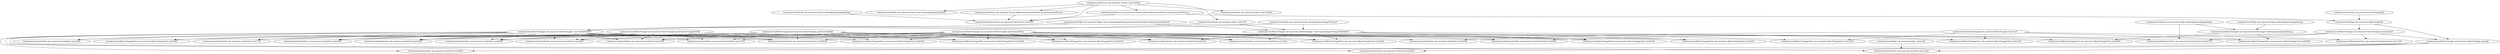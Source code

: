 digraph MoreTriangle {
	"Lnet/mooctest/Node net.mooctest.Node.<init>()V" -> "Lnet/mooctest/MoreTriangle net.mooctest.MoreTriangle.<init>(DDDDDD)V";
	"Lnet/mooctest/Node net.mooctest.Node.<init>()V" -> "Lnet/mooctest/MoreTriangle net.mooctest.MoreTriangle.<init>(Ljava/lang/String;DDDDDD)V";
	"Lnet/mooctest/Vector net.mooctest.Vector.sub(Lnet/mooctest/Vector;)Lnet/mooctest/Vector;" -> "Lnet/mooctest/Edge net.mooctest.Edge.length()D";
	"Lnet/mooctest/Vector net.mooctest.Vector.sub(Lnet/mooctest/Vector;)Lnet/mooctest/Vector;" -> "Lnet/mooctest/VectorTest net.mooctest.VectorTest.test29()V";
	"Lnet/mooctest/MoreTriangle net.mooctest.MoreTriangle.pointInsideTriangle(DD)Z" -> "Lnet/mooctest/InsideTest net.mooctest.InsideTest.test20()V";
	"Lnet/mooctest/MoreTriangle net.mooctest.MoreTriangle.pointInsideTriangle(DD)Z" -> "Lnet/mooctest/InsideTest net.mooctest.InsideTest.test19()V";
	"Lnet/mooctest/MoreTriangle net.mooctest.MoreTriangle.pointInsideTriangle(DD)Z" -> "Lnet/mooctest/InsideTest net.mooctest.InsideTest.test21()V";
	"Lnet/mooctest/MoreTriangle net.mooctest.MoreTriangle.pointInsideTriangle(DD)Z" -> "Lnet/mooctest/InsideTest net.mooctest.InsideTest.test10()V";
	"Lnet/mooctest/MoreTriangle net.mooctest.MoreTriangle.pointInsideTriangle(DD)Z" -> "Lnet/mooctest/InsideTest net.mooctest.InsideTest.test000()V";
	"Lnet/mooctest/MoreTriangle net.mooctest.MoreTriangle.pointInsideTriangle(DD)Z" -> "Lnet/mooctest/InsideTest net.mooctest.InsideTest.test01()V";
	"Lnet/mooctest/MoreTriangle net.mooctest.MoreTriangle.pointInsideTriangle(DD)Z" -> "Lnet/mooctest/InsideTest net.mooctest.InsideTest.test14()V";
	"Lnet/mooctest/MoreTriangle net.mooctest.MoreTriangle.pointInsideTriangle(DD)Z" -> "Lnet/mooctest/InsideTest net.mooctest.InsideTest.test16()V";
	"Lnet/mooctest/MoreTriangle net.mooctest.MoreTriangle.pointInsideTriangle(DD)Z" -> "Lnet/mooctest/InsideTest net.mooctest.InsideTest.test22()V";
	"Lnet/mooctest/MoreTriangle net.mooctest.MoreTriangle.pointInsideTriangle(DD)Z" -> "Lnet/mooctest/InsideTest net.mooctest.InsideTest.test15()V";
	"Lnet/mooctest/MoreTriangle net.mooctest.MoreTriangle.pointInsideTriangle(DD)Z" -> "Lnet/mooctest/InsideTest net.mooctest.InsideTest.test17()V";
	"Lnet/mooctest/MoreTriangle net.mooctest.MoreTriangle.pointInsideTriangle(DD)Z" -> "Lnet/mooctest/InsideTest net.mooctest.InsideTest.test18()V";
	"Lnet/mooctest/MoreTriangle net.mooctest.MoreTriangle.<init>(Ljava/lang/String;DDDDDD)V" -> "Lnet/mooctest/MoreTriangleTest net.mooctest.MoreTriangleTest.test28()V";
	"Lnet/mooctest/MoreTriangle net.mooctest.MoreTriangle.<init>(Ljava/lang/String;DDDDDD)V" -> "Lnet/mooctest/MoreTriangleTest net.mooctest.MoreTriangleTest.test02()V";
	"Lnet/mooctest/MoreTriangle net.mooctest.MoreTriangle.<init>(Ljava/lang/String;DDDDDD)V" -> "Lnet/mooctest/MoreTriangleTest net.mooctest.MoreTriangleTest.test06()V";
	"Lnet/mooctest/MoreTriangle net.mooctest.MoreTriangle.<init>(Ljava/lang/String;DDDDDD)V" -> "Lnet/mooctest/InsideTest net.mooctest.InsideTest.test01()V";
	"Lnet/mooctest/MoreTriangle net.mooctest.MoreTriangle.<init>(Ljava/lang/String;DDDDDD)V" -> "Lnet/mooctest/MoreTriangleTest net.mooctest.MoreTriangleTest.test25()V";
	"Lnet/mooctest/MoreTriangle net.mooctest.MoreTriangle.<init>(Ljava/lang/String;DDDDDD)V" -> "Lnet/mooctest/InsideTest net.mooctest.InsideTest.test15()V";
	"Lnet/mooctest/MoreTriangle net.mooctest.MoreTriangle.area()D" -> "Lnet/mooctest/AreaTest net.mooctest.AreaTest.test13()V";
	"Lnet/mooctest/MoreTriangle net.mooctest.MoreTriangle.area()D" -> "Lnet/mooctest/AreaTest net.mooctest.AreaTest.test08()V";
	"Lnet/mooctest/MoreTriangle net.mooctest.MoreTriangle.area()D" -> "Lnet/mooctest/AreaTest net.mooctest.AreaTest.test24()V";
	"Lnet/mooctest/MoreTriangle net.mooctest.MoreTriangle.getCentroidX()D" -> "Lnet/mooctest/MoreTriangleTest net.mooctest.MoreTriangleTest.test03()V";
	"Lnet/mooctest/MoreTriangle net.mooctest.MoreTriangle.getCentroidX()D" -> "Lnet/mooctest/InsideTest net.mooctest.InsideTest.test000()V";
	"Lnet/mooctest/MoreTriangle net.mooctest.MoreTriangle.getCentroidX()D" -> "Lnet/mooctest/MoreTriangleTest net.mooctest.MoreTriangleTest.test26()V";
	"Lnet/mooctest/MoreTriangle net.mooctest.MoreTriangle.getCentroidX()D" -> "Lnet/mooctest/MoreTriangleTest net.mooctest.MoreTriangleTest.test02()V";
	"Lnet/mooctest/MoreTriangle net.mooctest.MoreTriangle.getCentroidX()D" -> "Lnet/mooctest/MoreTriangleTest net.mooctest.MoreTriangleTest.test07()V";
	"Lnet/mooctest/MoreTriangle net.mooctest.MoreTriangle.getCentroidX()D" -> "Lnet/mooctest/MoreTriangleTest net.mooctest.MoreTriangleTest.test05()V";
	"Lnet/mooctest/MoreTriangle net.mooctest.MoreTriangle.getCentroidX()D" -> "Lnet/mooctest/MoreTriangleTest net.mooctest.MoreTriangleTest.test06()V";
	"Lnet/mooctest/MoreTriangle net.mooctest.MoreTriangle.getCentroidX()D" -> "Lnet/mooctest/InsideTest net.mooctest.InsideTest.test01()V";
	"Lnet/mooctest/MoreTriangle net.mooctest.MoreTriangle.getCentroidX()D" -> "Lnet/mooctest/InsideTest net.mooctest.InsideTest.test20()V";
	"Lnet/mooctest/MoreTriangle net.mooctest.MoreTriangle.getCentroidX()D" -> "Lnet/mooctest/InsideTest net.mooctest.InsideTest.test19()V";
	"Lnet/mooctest/MoreTriangle net.mooctest.MoreTriangle.getCentroidX()D" -> "Lnet/mooctest/InsideTest net.mooctest.InsideTest.test21()V";
	"Lnet/mooctest/MoreTriangle net.mooctest.MoreTriangle.getCentroidX()D" -> "Lnet/mooctest/MoreTriangleTest net.mooctest.MoreTriangleTest.test23()V";
	"Lnet/mooctest/MoreTriangle net.mooctest.MoreTriangle.getCentroidX()D" -> "Lnet/mooctest/InsideTest net.mooctest.InsideTest.test14()V";
	"Lnet/mooctest/MoreTriangle net.mooctest.MoreTriangle.getCentroidX()D" -> "Lnet/mooctest/InsideTest net.mooctest.InsideTest.test16()V";
	"Lnet/mooctest/MoreTriangle net.mooctest.MoreTriangle.getCentroidX()D" -> "Lnet/mooctest/InsideTest net.mooctest.InsideTest.test15()V";
	"Lnet/mooctest/MoreTriangle net.mooctest.MoreTriangle.getCentroidX()D" -> "Lnet/mooctest/InsideTest net.mooctest.InsideTest.test17()V";
	"Lnet/mooctest/MoreTriangle net.mooctest.MoreTriangle.getCentroidX()D" -> "Lnet/mooctest/InsideTest net.mooctest.InsideTest.test18()V";
	"Lnet/mooctest/Node net.mooctest.Node.setName(Ljava/lang/String;)V" -> "Lnet/mooctest/MoreTriangle net.mooctest.MoreTriangle.<init>(DDDDDD)V";
	"Lnet/mooctest/Node net.mooctest.Node.setName(Ljava/lang/String;)V" -> "Lnet/mooctest/MoreTriangle net.mooctest.MoreTriangle.<init>(Ljava/lang/String;DDDDDD)V";
	"Lnet/mooctest/Vector net.mooctest.Vector.length()D" -> "Lnet/mooctest/Edge net.mooctest.Edge.length()D";
	"Lnet/mooctest/MoreTriangle net.mooctest.MoreTriangle.perimeter()D" -> "Lnet/mooctest/PerimeterTest net.mooctest.PerimeterTest.test11()V";
	"Lnet/mooctest/MoreTriangle net.mooctest.MoreTriangle.perimeter()D" -> "Lnet/mooctest/PerimeterTest net.mooctest.PerimeterTest.test04()V";
	"Lnet/mooctest/MoreTriangle net.mooctest.MoreTriangle.perimeter()D" -> "Lnet/mooctest/MoreTriangle net.mooctest.MoreTriangle.area()D";
	"Lnet/mooctest/MoreTriangle net.mooctest.MoreTriangle.perimeter()D" -> "Lnet/mooctest/PerimeterTest net.mooctest.PerimeterTest.test27()V";
	"Lnet/mooctest/MoreTriangle net.mooctest.MoreTriangle.getCentroidY()D" -> "Lnet/mooctest/MoreTriangleTest net.mooctest.MoreTriangleTest.test03()V";
	"Lnet/mooctest/MoreTriangle net.mooctest.MoreTriangle.getCentroidY()D" -> "Lnet/mooctest/InsideTest net.mooctest.InsideTest.test000()V";
	"Lnet/mooctest/MoreTriangle net.mooctest.MoreTriangle.getCentroidY()D" -> "Lnet/mooctest/MoreTriangleTest net.mooctest.MoreTriangleTest.test02()V";
	"Lnet/mooctest/MoreTriangle net.mooctest.MoreTriangle.getCentroidY()D" -> "Lnet/mooctest/MoreTriangleTest net.mooctest.MoreTriangleTest.test07()V";
	"Lnet/mooctest/MoreTriangle net.mooctest.MoreTriangle.getCentroidY()D" -> "Lnet/mooctest/PerimeterTest net.mooctest.PerimeterTest.test04()V";
	"Lnet/mooctest/MoreTriangle net.mooctest.MoreTriangle.getCentroidY()D" -> "Lnet/mooctest/MoreTriangleTest net.mooctest.MoreTriangleTest.test05()V";
	"Lnet/mooctest/MoreTriangle net.mooctest.MoreTriangle.getCentroidY()D" -> "Lnet/mooctest/MoreTriangleTest net.mooctest.MoreTriangleTest.test06()V";
	"Lnet/mooctest/MoreTriangle net.mooctest.MoreTriangle.getCentroidY()D" -> "Lnet/mooctest/InsideTest net.mooctest.InsideTest.test01()V";
	"Lnet/mooctest/MoreTriangle net.mooctest.MoreTriangle.getCentroidY()D" -> "Lnet/mooctest/MoreTriangleTest net.mooctest.MoreTriangleTest.test12()V";
	"Lnet/mooctest/MoreTriangle net.mooctest.MoreTriangle.getCentroidY()D" -> "Lnet/mooctest/MoreTriangleTest net.mooctest.MoreTriangleTest.test25()V";
	"Lnet/mooctest/MoreTriangle net.mooctest.MoreTriangle.getCentroidY()D" -> "Lnet/mooctest/InsideTest net.mooctest.InsideTest.test20()V";
	"Lnet/mooctest/MoreTriangle net.mooctest.MoreTriangle.getCentroidY()D" -> "Lnet/mooctest/InsideTest net.mooctest.InsideTest.test19()V";
	"Lnet/mooctest/MoreTriangle net.mooctest.MoreTriangle.getCentroidY()D" -> "Lnet/mooctest/InsideTest net.mooctest.InsideTest.test21()V";
	"Lnet/mooctest/MoreTriangle net.mooctest.MoreTriangle.getCentroidY()D" -> "Lnet/mooctest/InsideTest net.mooctest.InsideTest.test14()V";
	"Lnet/mooctest/MoreTriangle net.mooctest.MoreTriangle.getCentroidY()D" -> "Lnet/mooctest/InsideTest net.mooctest.InsideTest.test16()V";
	"Lnet/mooctest/MoreTriangle net.mooctest.MoreTriangle.getCentroidY()D" -> "Lnet/mooctest/InsideTest net.mooctest.InsideTest.test15()V";
	"Lnet/mooctest/MoreTriangle net.mooctest.MoreTriangle.getCentroidY()D" -> "Lnet/mooctest/InsideTest net.mooctest.InsideTest.test18()V";
	"Lnet/mooctest/MoreTriangle net.mooctest.MoreTriangle.toString()Ljava/lang/String;" -> "Lnet/mooctest/MoreTriangleTest net.mooctest.MoreTriangleTest.test28()V";
	"Lnet/mooctest/MoreTriangle net.mooctest.MoreTriangle.toString()Ljava/lang/String;" -> "Lnet/mooctest/MoreTriangleTest net.mooctest.MoreTriangleTest.test09()V";
	"Lnet/mooctest/Edge net.mooctest.Edge.<init>(Ljava/lang/String;Lnet/mooctest/Node;Lnet/mooctest/Node;)V" -> "Lnet/mooctest/MoreTriangle net.mooctest.MoreTriangle.<init>(DDDDDD)V";
	"Lnet/mooctest/Edge net.mooctest.Edge.<init>(Ljava/lang/String;Lnet/mooctest/Node;Lnet/mooctest/Node;)V" -> "Lnet/mooctest/MoreTriangle net.mooctest.MoreTriangle.<init>(Ljava/lang/String;DDDDDD)V";
	"Lnet/mooctest/Edge net.mooctest.Edge.length()D" -> "Lnet/mooctest/MoreTriangle net.mooctest.MoreTriangle.perimeter()D";
	"Lnet/mooctest/Edge net.mooctest.Edge.length()D" -> "Lnet/mooctest/MoreTriangle net.mooctest.MoreTriangle.area()D";
	"Lnet/mooctest/Edge net.mooctest.Edge.<init>()V" -> "Lnet/mooctest/AreaTest net.mooctest.AreaTest.test13()V";
	"Lnet/mooctest/Vector net.mooctest.Vector.<init>(DD)V" -> "Lnet/mooctest/Vector net.mooctest.Vector.add(Lnet/mooctest/Vector;)Lnet/mooctest/Vector;";
	"Lnet/mooctest/Vector net.mooctest.Vector.<init>(DD)V" -> "Lnet/mooctest/VectorTest net.mooctest.VectorTest.test29()V";
	"Lnet/mooctest/Vector net.mooctest.Vector.<init>(DD)V" -> "Lnet/mooctest/Node net.mooctest.Node.<init>(DD)V";
	"Lnet/mooctest/Vector net.mooctest.Vector.<init>(DD)V" -> "Lnet/mooctest/Node net.mooctest.Node.<init>()V";
	"Lnet/mooctest/Vector net.mooctest.Vector.<init>(DD)V" -> "Lnet/mooctest/Node net.mooctest.Node.<init>(Ljava/lang/String;DD)V";
	"Lnet/mooctest/Vector net.mooctest.Vector.<init>(DD)V" -> "Lnet/mooctest/Vector net.mooctest.Vector.sub(Lnet/mooctest/Vector;)Lnet/mooctest/Vector;";
	"Lnet/mooctest/MoreTriangle net.mooctest.MoreTriangle.<init>()V" -> "Lnet/mooctest/InsideTest net.mooctest.InsideTest.test10()V";
	"Lnet/mooctest/MoreTriangle net.mooctest.MoreTriangle.<init>()V" -> "Lnet/mooctest/MoreTriangleTest net.mooctest.MoreTriangleTest.test09()V";
	"Lnet/mooctest/MoreTriangle net.mooctest.MoreTriangle.<init>()V" -> "Lnet/mooctest/PerimeterTest net.mooctest.PerimeterTest.test11()V";
	"Lnet/mooctest/MoreTriangle net.mooctest.MoreTriangle.<init>()V" -> "Lnet/mooctest/MoreTriangleTest net.mooctest.MoreTriangleTest.test23()V";
	"Lnet/mooctest/MoreTriangle net.mooctest.MoreTriangle.<init>()V" -> "Lnet/mooctest/MoreTriangleTest net.mooctest.MoreTriangleTest.test12()V";
	"Lnet/mooctest/Vector net.mooctest.Vector.add(Lnet/mooctest/Vector;)Lnet/mooctest/Vector;" -> "Lnet/mooctest/VectorTest net.mooctest.VectorTest.test29()V";
	"Lnet/mooctest/Vector net.mooctest.Vector.toString()Ljava/lang/String;" -> "Lnet/mooctest/VectorTest net.mooctest.VectorTest.test29()V";
	"Lnet/mooctest/MoreTriangle net.mooctest.MoreTriangle.<init>(DDDDDD)V" -> "Lnet/mooctest/MoreTriangleTest net.mooctest.MoreTriangleTest.test03()V";
	"Lnet/mooctest/MoreTriangle net.mooctest.MoreTriangle.<init>(DDDDDD)V" -> "Lnet/mooctest/InsideTest net.mooctest.InsideTest.test000()V";
	"Lnet/mooctest/MoreTriangle net.mooctest.MoreTriangle.<init>(DDDDDD)V" -> "Lnet/mooctest/MoreTriangleTest net.mooctest.MoreTriangleTest.test26()V";
	"Lnet/mooctest/MoreTriangle net.mooctest.MoreTriangle.<init>(DDDDDD)V" -> "Lnet/mooctest/AreaTest net.mooctest.AreaTest.test13()V";
	"Lnet/mooctest/MoreTriangle net.mooctest.MoreTriangle.<init>(DDDDDD)V" -> "Lnet/mooctest/MoreTriangleTest net.mooctest.MoreTriangleTest.test07()V";
	"Lnet/mooctest/MoreTriangle net.mooctest.MoreTriangle.<init>(DDDDDD)V" -> "Lnet/mooctest/PerimeterTest net.mooctest.PerimeterTest.test04()V";
	"Lnet/mooctest/MoreTriangle net.mooctest.MoreTriangle.<init>(DDDDDD)V" -> "Lnet/mooctest/MoreTriangleTest net.mooctest.MoreTriangleTest.test05()V";
	"Lnet/mooctest/MoreTriangle net.mooctest.MoreTriangle.<init>(DDDDDD)V" -> "Lnet/mooctest/InsideTest net.mooctest.InsideTest.test22()V";
	"Lnet/mooctest/MoreTriangle net.mooctest.MoreTriangle.<init>(DDDDDD)V" -> "Lnet/mooctest/InsideTest net.mooctest.InsideTest.test20()V";
	"Lnet/mooctest/MoreTriangle net.mooctest.MoreTriangle.<init>(DDDDDD)V" -> "Lnet/mooctest/InsideTest net.mooctest.InsideTest.test19()V";
	"Lnet/mooctest/MoreTriangle net.mooctest.MoreTriangle.<init>(DDDDDD)V" -> "Lnet/mooctest/InsideTest net.mooctest.InsideTest.test21()V";
	"Lnet/mooctest/MoreTriangle net.mooctest.MoreTriangle.<init>(DDDDDD)V" -> "Lnet/mooctest/AreaTest net.mooctest.AreaTest.test08()V";
	"Lnet/mooctest/MoreTriangle net.mooctest.MoreTriangle.<init>(DDDDDD)V" -> "Lnet/mooctest/AreaTest net.mooctest.AreaTest.test24()V";
	"Lnet/mooctest/MoreTriangle net.mooctest.MoreTriangle.<init>(DDDDDD)V" -> "Lnet/mooctest/InsideTest net.mooctest.InsideTest.test14()V";
	"Lnet/mooctest/MoreTriangle net.mooctest.MoreTriangle.<init>(DDDDDD)V" -> "Lnet/mooctest/PerimeterTest net.mooctest.PerimeterTest.test27()V";
	"Lnet/mooctest/MoreTriangle net.mooctest.MoreTriangle.<init>(DDDDDD)V" -> "Lnet/mooctest/InsideTest net.mooctest.InsideTest.test16()V";
	"Lnet/mooctest/MoreTriangle net.mooctest.MoreTriangle.<init>(DDDDDD)V" -> "Lnet/mooctest/InsideTest net.mooctest.InsideTest.test17()V";
	"Lnet/mooctest/MoreTriangle net.mooctest.MoreTriangle.<init>(DDDDDD)V" -> "Lnet/mooctest/InsideTest net.mooctest.InsideTest.test18()V";
	"Lnet/mooctest/Node net.mooctest.Node.toString()Ljava/lang/String;" -> "Lnet/mooctest/MoreTriangle net.mooctest.MoreTriangle.toString()Ljava/lang/String;";
	"Lnet/mooctest/Node net.mooctest.Node.toString()Ljava/lang/String;" -> "Lnet/mooctest/PerimeterTest net.mooctest.PerimeterTest.test27()V";
	"Lnet/mooctest/Edge net.mooctest.Edge.toString()Ljava/lang/String;" -> "Lnet/mooctest/MoreTriangle net.mooctest.MoreTriangle.toString()Ljava/lang/String;";
}